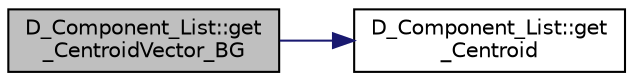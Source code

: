 digraph "D_Component_List::get_CentroidVector_BG"
{
 // LATEX_PDF_SIZE
  edge [fontname="Helvetica",fontsize="10",labelfontname="Helvetica",labelfontsize="10"];
  node [fontname="Helvetica",fontsize="10",shape=record];
  rankdir="LR";
  Node1 [label="D_Component_List::get\l_CentroidVector_BG",height=0.2,width=0.4,color="black", fillcolor="grey75", style="filled", fontcolor="black",tooltip=" "];
  Node1 -> Node2 [color="midnightblue",fontsize="10",style="solid",fontname="Helvetica"];
  Node2 [label="D_Component_List::get\l_Centroid",height=0.2,width=0.4,color="black", fillcolor="white", style="filled",URL="$class_d___component___list.html#a3f65b83dac537d2f35e2328f4d201436",tooltip=" "];
}

